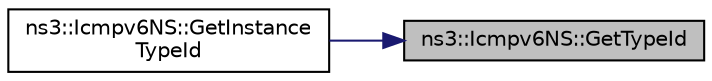 digraph "ns3::Icmpv6NS::GetTypeId"
{
 // LATEX_PDF_SIZE
  edge [fontname="Helvetica",fontsize="10",labelfontname="Helvetica",labelfontsize="10"];
  node [fontname="Helvetica",fontsize="10",shape=record];
  rankdir="RL";
  Node1 [label="ns3::Icmpv6NS::GetTypeId",height=0.2,width=0.4,color="black", fillcolor="grey75", style="filled", fontcolor="black",tooltip="Get the UID of this class."];
  Node1 -> Node2 [dir="back",color="midnightblue",fontsize="10",style="solid",fontname="Helvetica"];
  Node2 [label="ns3::Icmpv6NS::GetInstance\lTypeId",height=0.2,width=0.4,color="black", fillcolor="white", style="filled",URL="$classns3_1_1_icmpv6_n_s.html#a21ee25e4e0ea37d36882501af282184b",tooltip="Get the instance type ID."];
}
